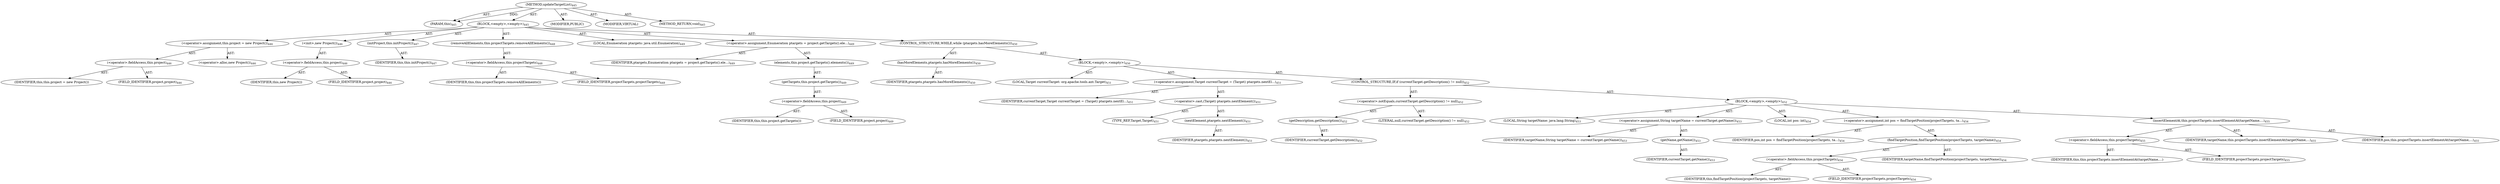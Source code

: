 digraph "updateTargetList" {  
"111669149728" [label = <(METHOD,updateTargetList)<SUB>445</SUB>> ]
"115964117013" [label = <(PARAM,this)<SUB>445</SUB>> ]
"25769803824" [label = <(BLOCK,&lt;empty&gt;,&lt;empty&gt;)<SUB>445</SUB>> ]
"30064771240" [label = <(&lt;operator&gt;.assignment,this.project = new Project())<SUB>446</SUB>> ]
"30064771241" [label = <(&lt;operator&gt;.fieldAccess,this.project)<SUB>446</SUB>> ]
"68719476899" [label = <(IDENTIFIER,this,this.project = new Project())> ]
"55834574892" [label = <(FIELD_IDENTIFIER,project,project)<SUB>446</SUB>> ]
"30064771242" [label = <(&lt;operator&gt;.alloc,new Project())<SUB>446</SUB>> ]
"30064771243" [label = <(&lt;init&gt;,new Project())<SUB>446</SUB>> ]
"30064771244" [label = <(&lt;operator&gt;.fieldAccess,this.project)<SUB>446</SUB>> ]
"68719476900" [label = <(IDENTIFIER,this,new Project())> ]
"55834574893" [label = <(FIELD_IDENTIFIER,project,project)<SUB>446</SUB>> ]
"30064771245" [label = <(initProject,this.initProject())<SUB>447</SUB>> ]
"68719476765" [label = <(IDENTIFIER,this,this.initProject())<SUB>447</SUB>> ]
"30064771246" [label = <(removeAllElements,this.projectTargets.removeAllElements())<SUB>448</SUB>> ]
"30064771247" [label = <(&lt;operator&gt;.fieldAccess,this.projectTargets)<SUB>448</SUB>> ]
"68719476901" [label = <(IDENTIFIER,this,this.projectTargets.removeAllElements())> ]
"55834574894" [label = <(FIELD_IDENTIFIER,projectTargets,projectTargets)<SUB>448</SUB>> ]
"94489280529" [label = <(LOCAL,Enumeration ptargets: java.util.Enumeration)<SUB>449</SUB>> ]
"30064771248" [label = <(&lt;operator&gt;.assignment,Enumeration ptargets = project.getTargets().ele...)<SUB>449</SUB>> ]
"68719476902" [label = <(IDENTIFIER,ptargets,Enumeration ptargets = project.getTargets().ele...)<SUB>449</SUB>> ]
"30064771249" [label = <(elements,this.project.getTargets().elements())<SUB>449</SUB>> ]
"30064771250" [label = <(getTargets,this.project.getTargets())<SUB>449</SUB>> ]
"30064771251" [label = <(&lt;operator&gt;.fieldAccess,this.project)<SUB>449</SUB>> ]
"68719476903" [label = <(IDENTIFIER,this,this.project.getTargets())> ]
"55834574895" [label = <(FIELD_IDENTIFIER,project,project)<SUB>449</SUB>> ]
"47244640268" [label = <(CONTROL_STRUCTURE,WHILE,while (ptargets.hasMoreElements()))<SUB>450</SUB>> ]
"30064771252" [label = <(hasMoreElements,ptargets.hasMoreElements())<SUB>450</SUB>> ]
"68719476904" [label = <(IDENTIFIER,ptargets,ptargets.hasMoreElements())<SUB>450</SUB>> ]
"25769803825" [label = <(BLOCK,&lt;empty&gt;,&lt;empty&gt;)<SUB>450</SUB>> ]
"94489280530" [label = <(LOCAL,Target currentTarget: org.apache.tools.ant.Target)<SUB>451</SUB>> ]
"30064771253" [label = <(&lt;operator&gt;.assignment,Target currentTarget = (Target) ptargets.nextEl...)<SUB>451</SUB>> ]
"68719476905" [label = <(IDENTIFIER,currentTarget,Target currentTarget = (Target) ptargets.nextEl...)<SUB>451</SUB>> ]
"30064771254" [label = <(&lt;operator&gt;.cast,(Target) ptargets.nextElement())<SUB>451</SUB>> ]
"180388626433" [label = <(TYPE_REF,Target,Target)<SUB>451</SUB>> ]
"30064771255" [label = <(nextElement,ptargets.nextElement())<SUB>451</SUB>> ]
"68719476906" [label = <(IDENTIFIER,ptargets,ptargets.nextElement())<SUB>451</SUB>> ]
"47244640269" [label = <(CONTROL_STRUCTURE,IF,if (currentTarget.getDescription() != null))<SUB>452</SUB>> ]
"30064771256" [label = <(&lt;operator&gt;.notEquals,currentTarget.getDescription() != null)<SUB>452</SUB>> ]
"30064771257" [label = <(getDescription,getDescription())<SUB>452</SUB>> ]
"68719476907" [label = <(IDENTIFIER,currentTarget,getDescription())<SUB>452</SUB>> ]
"90194313235" [label = <(LITERAL,null,currentTarget.getDescription() != null)<SUB>452</SUB>> ]
"25769803826" [label = <(BLOCK,&lt;empty&gt;,&lt;empty&gt;)<SUB>452</SUB>> ]
"94489280531" [label = <(LOCAL,String targetName: java.lang.String)<SUB>453</SUB>> ]
"30064771258" [label = <(&lt;operator&gt;.assignment,String targetName = currentTarget.getName())<SUB>453</SUB>> ]
"68719476908" [label = <(IDENTIFIER,targetName,String targetName = currentTarget.getName())<SUB>453</SUB>> ]
"30064771259" [label = <(getName,getName())<SUB>453</SUB>> ]
"68719476909" [label = <(IDENTIFIER,currentTarget,getName())<SUB>453</SUB>> ]
"94489280532" [label = <(LOCAL,int pos: int)<SUB>454</SUB>> ]
"30064771260" [label = <(&lt;operator&gt;.assignment,int pos = findTargetPosition(projectTargets, ta...)<SUB>454</SUB>> ]
"68719476910" [label = <(IDENTIFIER,pos,int pos = findTargetPosition(projectTargets, ta...)<SUB>454</SUB>> ]
"30064771261" [label = <(findTargetPosition,findTargetPosition(projectTargets, targetName))<SUB>454</SUB>> ]
"30064771262" [label = <(&lt;operator&gt;.fieldAccess,this.projectTargets)<SUB>454</SUB>> ]
"68719476911" [label = <(IDENTIFIER,this,findTargetPosition(projectTargets, targetName))> ]
"55834574896" [label = <(FIELD_IDENTIFIER,projectTargets,projectTargets)<SUB>454</SUB>> ]
"68719476912" [label = <(IDENTIFIER,targetName,findTargetPosition(projectTargets, targetName))<SUB>454</SUB>> ]
"30064771263" [label = <(insertElementAt,this.projectTargets.insertElementAt(targetName,...)<SUB>455</SUB>> ]
"30064771264" [label = <(&lt;operator&gt;.fieldAccess,this.projectTargets)<SUB>455</SUB>> ]
"68719476913" [label = <(IDENTIFIER,this,this.projectTargets.insertElementAt(targetName,...)> ]
"55834574897" [label = <(FIELD_IDENTIFIER,projectTargets,projectTargets)<SUB>455</SUB>> ]
"68719476914" [label = <(IDENTIFIER,targetName,this.projectTargets.insertElementAt(targetName,...)<SUB>455</SUB>> ]
"68719476915" [label = <(IDENTIFIER,pos,this.projectTargets.insertElementAt(targetName,...)<SUB>455</SUB>> ]
"133143986252" [label = <(MODIFIER,PUBLIC)> ]
"133143986253" [label = <(MODIFIER,VIRTUAL)> ]
"128849018912" [label = <(METHOD_RETURN,void)<SUB>445</SUB>> ]
  "111669149728" -> "115964117013"  [ label = "AST: "] 
  "111669149728" -> "25769803824"  [ label = "AST: "] 
  "111669149728" -> "133143986252"  [ label = "AST: "] 
  "111669149728" -> "133143986253"  [ label = "AST: "] 
  "111669149728" -> "128849018912"  [ label = "AST: "] 
  "25769803824" -> "30064771240"  [ label = "AST: "] 
  "25769803824" -> "30064771243"  [ label = "AST: "] 
  "25769803824" -> "30064771245"  [ label = "AST: "] 
  "25769803824" -> "30064771246"  [ label = "AST: "] 
  "25769803824" -> "94489280529"  [ label = "AST: "] 
  "25769803824" -> "30064771248"  [ label = "AST: "] 
  "25769803824" -> "47244640268"  [ label = "AST: "] 
  "30064771240" -> "30064771241"  [ label = "AST: "] 
  "30064771240" -> "30064771242"  [ label = "AST: "] 
  "30064771241" -> "68719476899"  [ label = "AST: "] 
  "30064771241" -> "55834574892"  [ label = "AST: "] 
  "30064771243" -> "30064771244"  [ label = "AST: "] 
  "30064771244" -> "68719476900"  [ label = "AST: "] 
  "30064771244" -> "55834574893"  [ label = "AST: "] 
  "30064771245" -> "68719476765"  [ label = "AST: "] 
  "30064771246" -> "30064771247"  [ label = "AST: "] 
  "30064771247" -> "68719476901"  [ label = "AST: "] 
  "30064771247" -> "55834574894"  [ label = "AST: "] 
  "30064771248" -> "68719476902"  [ label = "AST: "] 
  "30064771248" -> "30064771249"  [ label = "AST: "] 
  "30064771249" -> "30064771250"  [ label = "AST: "] 
  "30064771250" -> "30064771251"  [ label = "AST: "] 
  "30064771251" -> "68719476903"  [ label = "AST: "] 
  "30064771251" -> "55834574895"  [ label = "AST: "] 
  "47244640268" -> "30064771252"  [ label = "AST: "] 
  "47244640268" -> "25769803825"  [ label = "AST: "] 
  "30064771252" -> "68719476904"  [ label = "AST: "] 
  "25769803825" -> "94489280530"  [ label = "AST: "] 
  "25769803825" -> "30064771253"  [ label = "AST: "] 
  "25769803825" -> "47244640269"  [ label = "AST: "] 
  "30064771253" -> "68719476905"  [ label = "AST: "] 
  "30064771253" -> "30064771254"  [ label = "AST: "] 
  "30064771254" -> "180388626433"  [ label = "AST: "] 
  "30064771254" -> "30064771255"  [ label = "AST: "] 
  "30064771255" -> "68719476906"  [ label = "AST: "] 
  "47244640269" -> "30064771256"  [ label = "AST: "] 
  "47244640269" -> "25769803826"  [ label = "AST: "] 
  "30064771256" -> "30064771257"  [ label = "AST: "] 
  "30064771256" -> "90194313235"  [ label = "AST: "] 
  "30064771257" -> "68719476907"  [ label = "AST: "] 
  "25769803826" -> "94489280531"  [ label = "AST: "] 
  "25769803826" -> "30064771258"  [ label = "AST: "] 
  "25769803826" -> "94489280532"  [ label = "AST: "] 
  "25769803826" -> "30064771260"  [ label = "AST: "] 
  "25769803826" -> "30064771263"  [ label = "AST: "] 
  "30064771258" -> "68719476908"  [ label = "AST: "] 
  "30064771258" -> "30064771259"  [ label = "AST: "] 
  "30064771259" -> "68719476909"  [ label = "AST: "] 
  "30064771260" -> "68719476910"  [ label = "AST: "] 
  "30064771260" -> "30064771261"  [ label = "AST: "] 
  "30064771261" -> "30064771262"  [ label = "AST: "] 
  "30064771261" -> "68719476912"  [ label = "AST: "] 
  "30064771262" -> "68719476911"  [ label = "AST: "] 
  "30064771262" -> "55834574896"  [ label = "AST: "] 
  "30064771263" -> "30064771264"  [ label = "AST: "] 
  "30064771263" -> "68719476914"  [ label = "AST: "] 
  "30064771263" -> "68719476915"  [ label = "AST: "] 
  "30064771264" -> "68719476913"  [ label = "AST: "] 
  "30064771264" -> "55834574897"  [ label = "AST: "] 
  "111669149728" -> "115964117013"  [ label = "DDG: "] 
}
